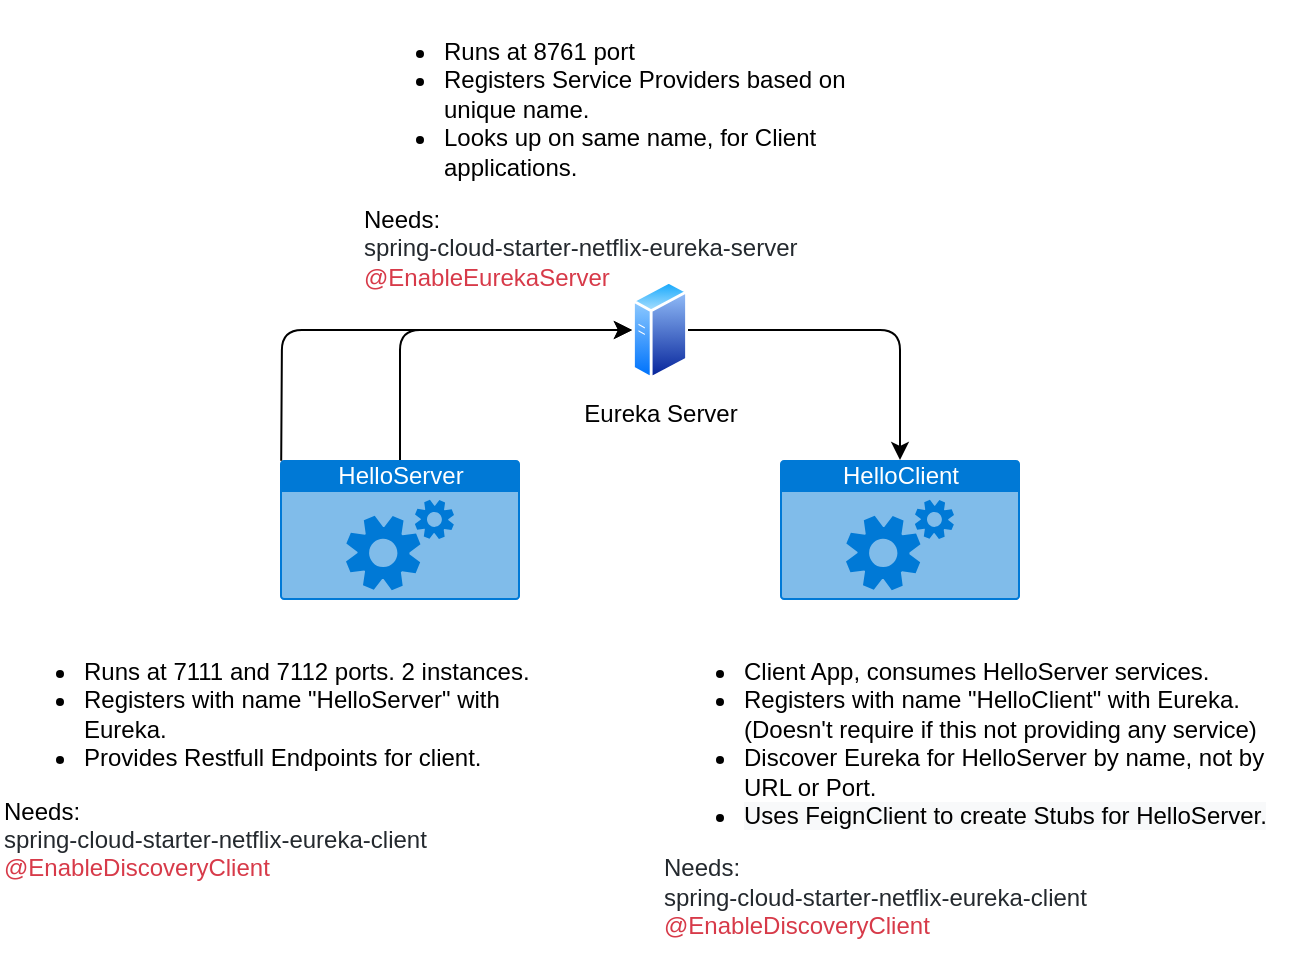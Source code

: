 <mxfile version="13.0.9" type="github"><diagram id="IeCrFmyvfVut9rBtiu_O" name="Page-1"><mxGraphModel dx="1038" dy="580" grid="1" gridSize="10" guides="1" tooltips="1" connect="1" arrows="1" fold="1" page="1" pageScale="1" pageWidth="827" pageHeight="1169" math="0" shadow="0"><root><mxCell id="0"/><mxCell id="1" parent="0"/><mxCell id="sepnYxNiaeVXoFuegWwU-3" value="HelloServer" style="html=1;strokeColor=none;fillColor=#0079D6;labelPosition=center;verticalLabelPosition=middle;verticalAlign=top;align=center;fontSize=12;outlineConnect=0;spacingTop=-6;fontColor=#FFFFFF;shape=mxgraph.sitemap.services;" vertex="1" parent="1"><mxGeometry x="210" y="240" width="120" height="70" as="geometry"/></mxCell><mxCell id="sepnYxNiaeVXoFuegWwU-5" value="Eureka Server" style="aspect=fixed;perimeter=ellipsePerimeter;html=1;align=center;shadow=0;dashed=0;spacingTop=3;image;image=img/lib/active_directory/generic_server.svg;" vertex="1" parent="1"><mxGeometry x="386" y="150" width="28.0" height="50" as="geometry"/></mxCell><mxCell id="sepnYxNiaeVXoFuegWwU-6" value="HelloClient" style="html=1;strokeColor=none;fillColor=#0079D6;labelPosition=center;verticalLabelPosition=middle;verticalAlign=top;align=center;fontSize=12;outlineConnect=0;spacingTop=-6;fontColor=#FFFFFF;shape=mxgraph.sitemap.services;" vertex="1" parent="1"><mxGeometry x="460" y="240" width="120" height="70" as="geometry"/></mxCell><mxCell id="sepnYxNiaeVXoFuegWwU-7" value="" style="endArrow=classic;html=1;entryX=0;entryY=0.5;entryDx=0;entryDy=0;" edge="1" parent="1" source="sepnYxNiaeVXoFuegWwU-3" target="sepnYxNiaeVXoFuegWwU-5"><mxGeometry width="50" height="50" relative="1" as="geometry"><mxPoint x="270" y="240" as="sourcePoint"/><mxPoint x="320" y="190" as="targetPoint"/><Array as="points"><mxPoint x="270" y="175"/></Array></mxGeometry></mxCell><mxCell id="sepnYxNiaeVXoFuegWwU-8" value="" style="endArrow=classic;html=1;exitX=1;exitY=0.5;exitDx=0;exitDy=0;entryX=0.5;entryY=0;entryDx=0;entryDy=0;entryPerimeter=0;" edge="1" parent="1" source="sepnYxNiaeVXoFuegWwU-5" target="sepnYxNiaeVXoFuegWwU-6"><mxGeometry width="50" height="50" relative="1" as="geometry"><mxPoint x="390" y="320" as="sourcePoint"/><mxPoint x="440" y="270" as="targetPoint"/><Array as="points"><mxPoint x="520" y="175"/></Array></mxGeometry></mxCell><mxCell id="sepnYxNiaeVXoFuegWwU-10" value="" style="endArrow=classic;html=1;entryX=0;entryY=0.5;entryDx=0;entryDy=0;exitX=0.005;exitY=0.005;exitDx=0;exitDy=0;exitPerimeter=0;" edge="1" parent="1" source="sepnYxNiaeVXoFuegWwU-3" target="sepnYxNiaeVXoFuegWwU-5"><mxGeometry width="50" height="50" relative="1" as="geometry"><mxPoint x="390" y="320" as="sourcePoint"/><mxPoint x="440" y="270" as="targetPoint"/><Array as="points"><mxPoint x="211" y="175"/></Array></mxGeometry></mxCell><mxCell id="sepnYxNiaeVXoFuegWwU-12" value="&lt;ul&gt;&lt;li&gt;Runs at 8761 port&lt;/li&gt;&lt;li&gt;Registers Service Providers based on unique name.&lt;/li&gt;&lt;li&gt;Looks up on same name, for Client applications.&lt;/li&gt;&lt;/ul&gt;Needs:&amp;nbsp;&lt;br&gt;&lt;span style=&quot;color: rgb(36 , 41 , 46) ; font-family: , &amp;#34;consolas&amp;#34; , &amp;#34;liberation mono&amp;#34; , &amp;#34;menlo&amp;#34; , monospace ; background-color: rgb(255 , 255 , 255)&quot;&gt;spring-cloud-starter-netflix-eureka-server&lt;br&gt;&lt;/span&gt;&lt;span style=&quot;color: rgb(215 , 58 , 73) ; font-family: , &amp;#34;consolas&amp;#34; , &amp;#34;liberation mono&amp;#34; , &amp;#34;menlo&amp;#34; , monospace ; background-color: rgb(255 , 255 , 255)&quot;&gt;@EnableEurekaServer&lt;/span&gt;&lt;span style=&quot;color: rgb(36 , 41 , 46) ; font-family: , &amp;#34;consolas&amp;#34; , &amp;#34;liberation mono&amp;#34; , &amp;#34;menlo&amp;#34; , monospace ; background-color: rgb(255 , 255 , 255)&quot;&gt;&lt;br&gt;&lt;/span&gt;" style="text;html=1;strokeColor=none;fillColor=none;align=left;verticalAlign=top;whiteSpace=wrap;rounded=0;horizontal=1;" vertex="1" parent="1"><mxGeometry x="250" y="10" width="280" height="110" as="geometry"/></mxCell><mxCell id="sepnYxNiaeVXoFuegWwU-13" value="&lt;ul&gt;&lt;li&gt;Runs at 7111 and 7112 ports. 2 instances.&lt;/li&gt;&lt;li&gt;Registers with name &quot;HelloServer&quot; with Eureka.&lt;/li&gt;&lt;li&gt;Provides Restfull Endpoints for client.&lt;/li&gt;&lt;/ul&gt;Needs:&amp;nbsp;&lt;br&gt;&lt;span style=&quot;color: rgb(36 , 41 , 46) ; font-family: , &amp;#34;consolas&amp;#34; , &amp;#34;liberation mono&amp;#34; , &amp;#34;menlo&amp;#34; , monospace ; background-color: rgb(255 , 255 , 255)&quot;&gt;spring-cloud-starter-netflix-eureka-client&lt;br&gt;&lt;/span&gt;&lt;span style=&quot;color: rgb(215 , 58 , 73) ; font-family: , &amp;#34;consolas&amp;#34; , &amp;#34;liberation mono&amp;#34; , &amp;#34;menlo&amp;#34; , monospace ; background-color: rgb(255 , 255 , 255)&quot;&gt;@EnableDiscoveryClient&lt;/span&gt;&lt;span style=&quot;color: rgb(36 , 41 , 46) ; font-family: , &amp;#34;consolas&amp;#34; , &amp;#34;liberation mono&amp;#34; , &amp;#34;menlo&amp;#34; , monospace ; background-color: rgb(255 , 255 , 255)&quot;&gt;&lt;br&gt;&lt;br&gt;&lt;/span&gt;" style="text;html=1;strokeColor=none;fillColor=none;align=left;verticalAlign=top;whiteSpace=wrap;rounded=0;horizontal=1;" vertex="1" parent="1"><mxGeometry x="70" y="320" width="270" height="110" as="geometry"/></mxCell><mxCell id="sepnYxNiaeVXoFuegWwU-14" value="&lt;ul&gt;&lt;li&gt;Client App, consumes HelloServer services.&lt;/li&gt;&lt;li&gt;Registers with name &quot;HelloClient&quot; with Eureka. (Doesn't require if this not providing any service)&lt;/li&gt;&lt;li&gt;Discover Eureka for HelloServer by name, not by URL or Port.&lt;/li&gt;&lt;li&gt;&lt;span style=&quot;background-color: rgb(248 , 249 , 250)&quot;&gt;Uses FeignClient to create Stubs for HelloServer.&lt;/span&gt;&lt;/li&gt;&lt;/ul&gt;&lt;span style=&quot;color: rgb(36 , 41 , 46) ; font-family: , &amp;#34;consolas&amp;#34; , &amp;#34;liberation mono&amp;#34; , &amp;#34;menlo&amp;#34; , monospace ; background-color: rgb(255 , 255 , 255)&quot;&gt;Needs:&lt;br&gt;spring-cloud-starter-netflix-eureka-client&lt;br&gt;&lt;/span&gt;&lt;span style=&quot;color: rgb(215 , 58 , 73) ; font-family: , &amp;#34;consolas&amp;#34; , &amp;#34;liberation mono&amp;#34; , &amp;#34;menlo&amp;#34; , monospace ; background-color: rgb(255 , 255 , 255)&quot;&gt;@EnableDiscoveryClient&lt;/span&gt;&lt;span style=&quot;color: rgb(36 , 41 , 46) ; font-family: , &amp;#34;consolas&amp;#34; , &amp;#34;liberation mono&amp;#34; , &amp;#34;menlo&amp;#34; , monospace ; background-color: rgb(255 , 255 , 255)&quot;&gt;&lt;br&gt;&lt;br&gt;&lt;/span&gt;" style="text;html=1;strokeColor=none;fillColor=none;align=left;verticalAlign=top;whiteSpace=wrap;rounded=0;horizontal=1;" vertex="1" parent="1"><mxGeometry x="400" y="320" width="320" height="110" as="geometry"/></mxCell></root></mxGraphModel></diagram></mxfile>